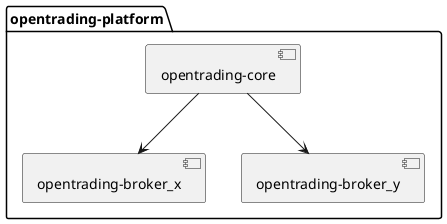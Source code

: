 @startuml

package "opentrading-platform" {
    [opentrading-core] as OC
    [opentrading-broker_x] as BX
    [opentrading-broker_y] as BY

    OC --> BX
    OC --> BY
}

@enduml